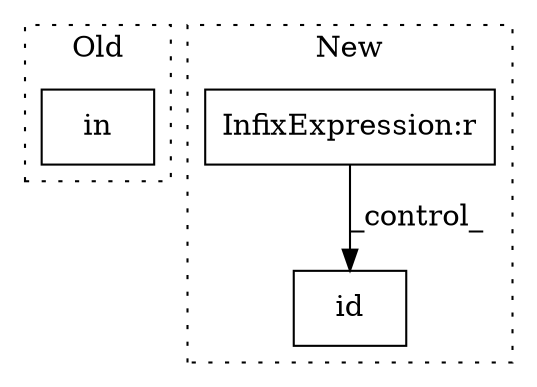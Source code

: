 digraph G {
subgraph cluster0 {
1 [label="in" a="105" s="3525" l="40" shape="box"];
label = "Old";
style="dotted";
}
subgraph cluster1 {
2 [label="id" a="32" s="1254,1267" l="3,1" shape="box"];
3 [label="InfixExpression:r" a="27" s="806" l="4" shape="box"];
label = "New";
style="dotted";
}
3 -> 2 [label="_control_"];
}